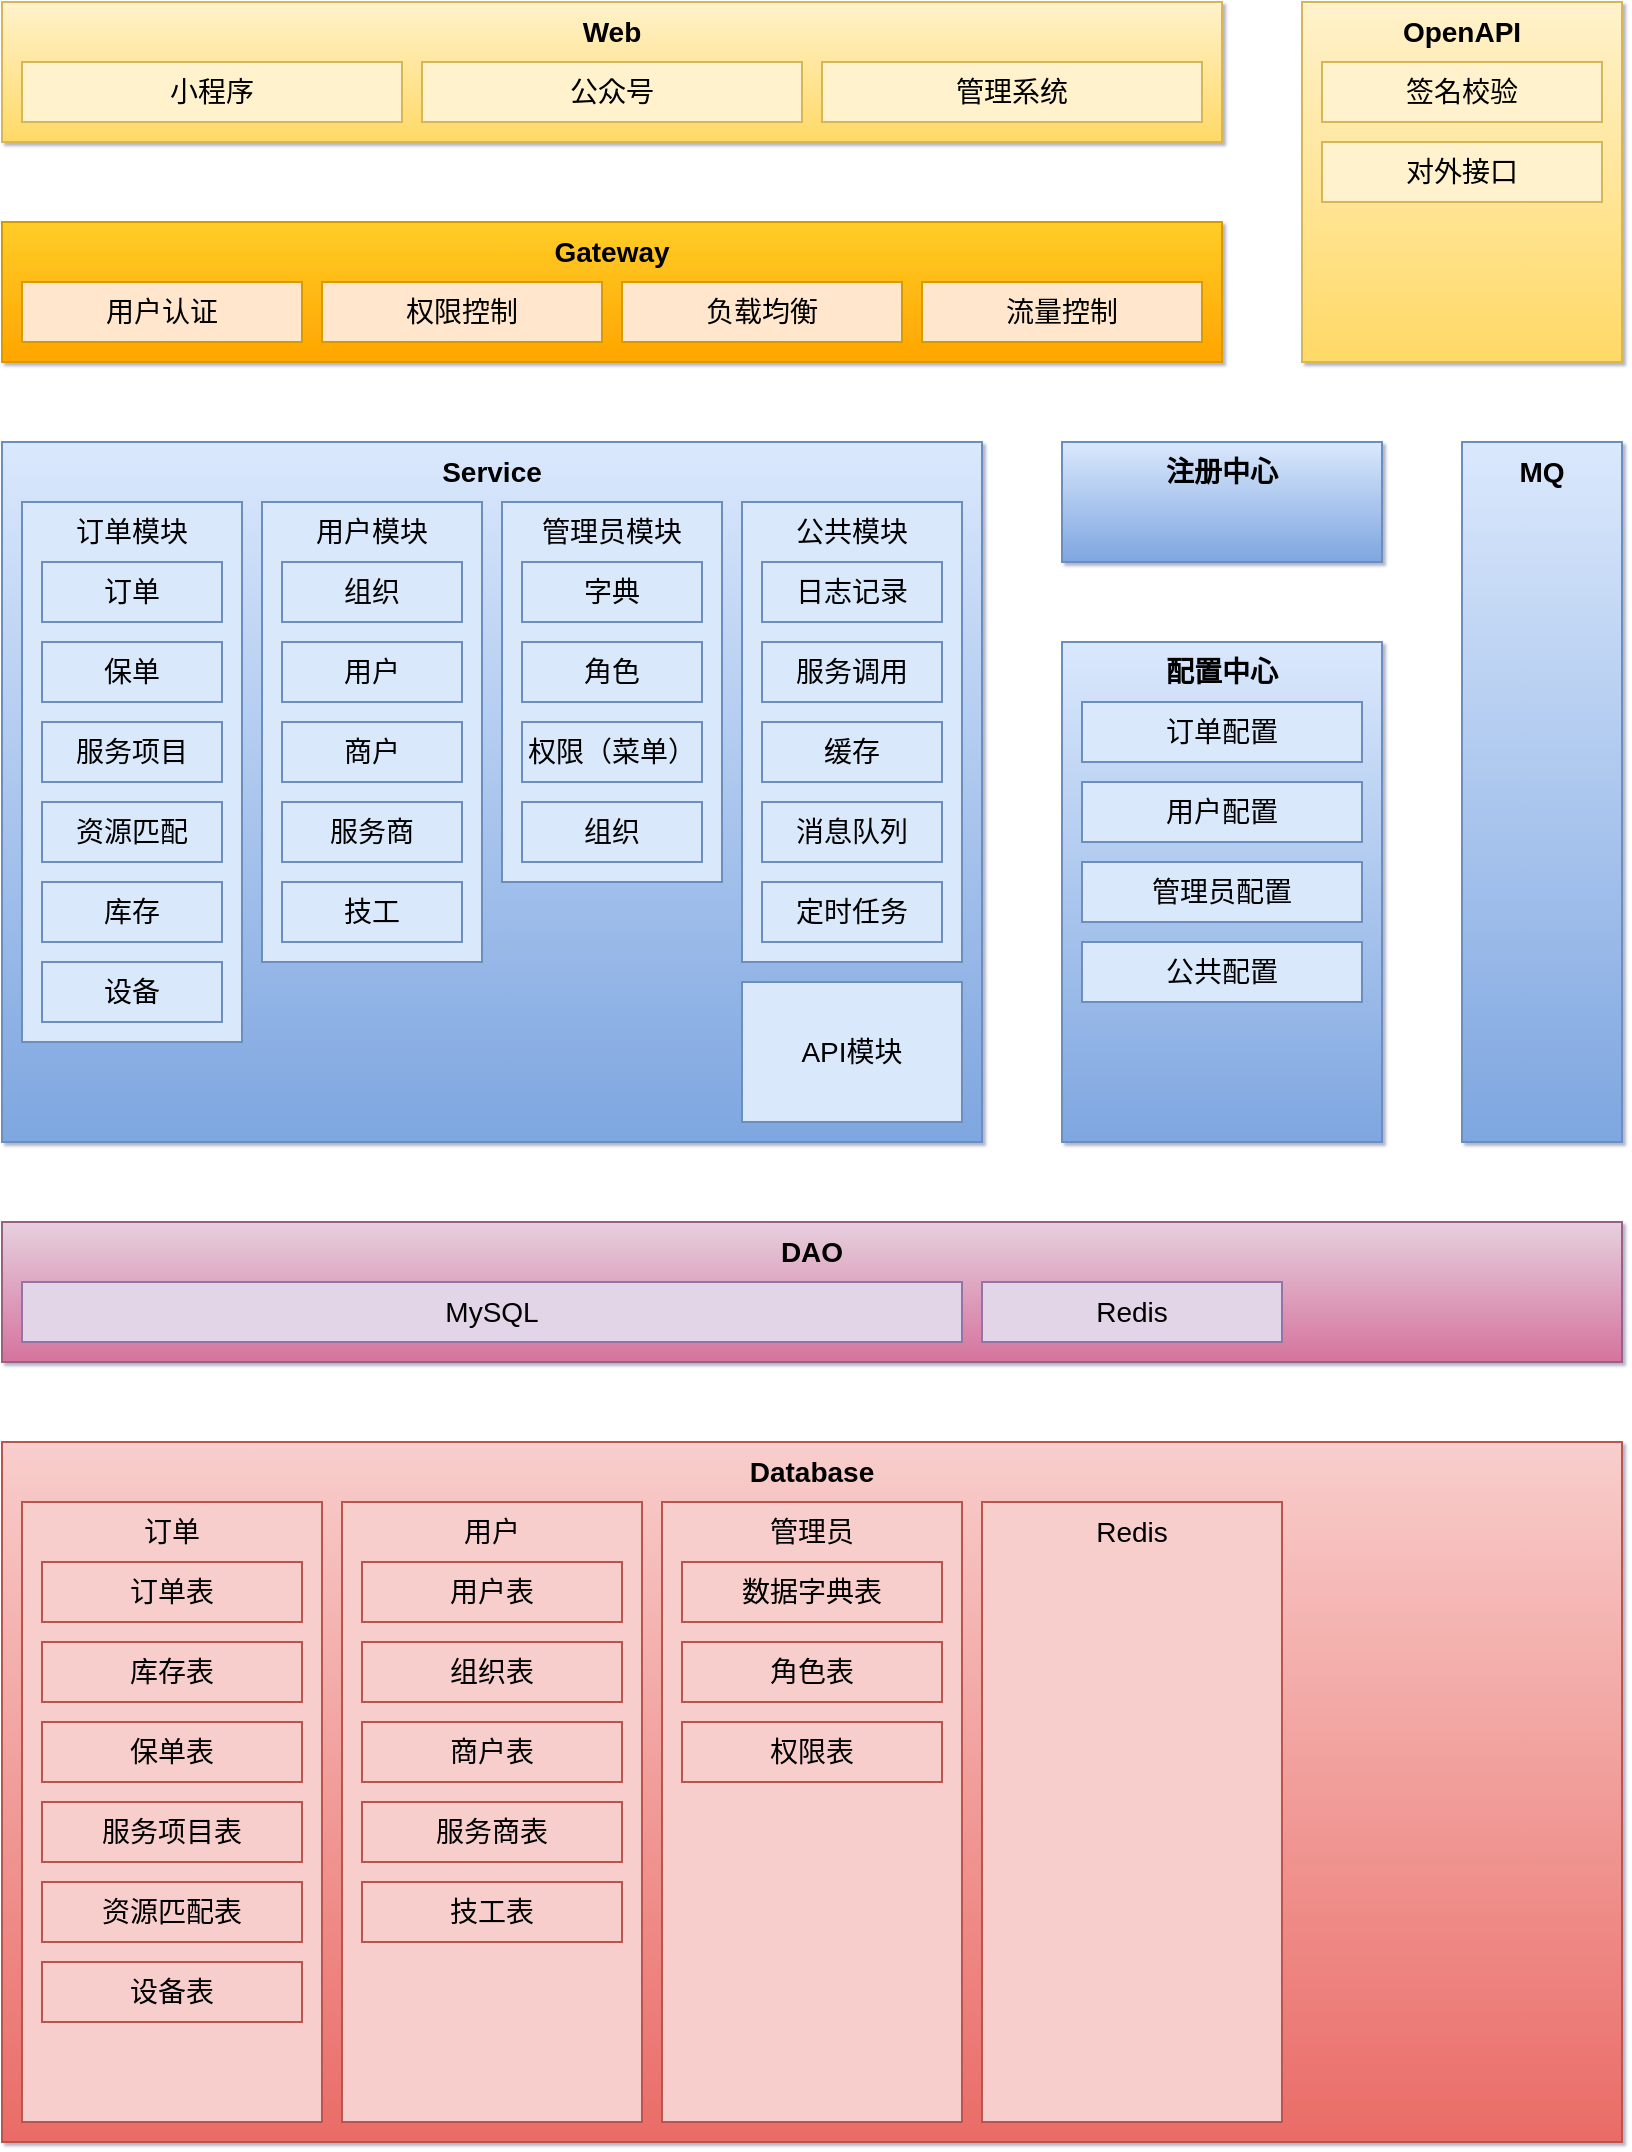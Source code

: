 <mxfile version="13.6.4" type="github" pages="2">
  <diagram id="1bCNgV_drRjvz0shBA7y" name="包活干-架构图">
    <mxGraphModel dx="1102" dy="594" grid="1" gridSize="10" guides="1" tooltips="1" connect="1" arrows="1" fold="1" page="1" pageScale="1" pageWidth="827" pageHeight="1169" background="none" math="0" shadow="1">
      <root>
        <mxCell id="0" />
        <mxCell id="1" parent="0" />
        <mxCell id="ny-wrZLaJV0iAhvgu-0p-9" value="OpenAPI" style="rounded=0;whiteSpace=wrap;html=1;sketch=0;fontSize=14;gradientColor=#ffd966;fillColor=#fff2cc;strokeColor=#d6b656;verticalAlign=top;fontStyle=1" parent="1" vertex="1">
          <mxGeometry x="660" y="10" width="160" height="180" as="geometry" />
        </mxCell>
        <mxCell id="Akp1j36LhRfIPDxdq11B-76" value="Gateway" style="rounded=0;whiteSpace=wrap;html=1;sketch=0;fontSize=14;align=center;strokeColor=#d79b00;verticalAlign=top;fontStyle=1;fillColor=#ffcd28;gradientColor=#ffa500;perimeterSpacing=0;glass=0;shadow=0;" parent="1" vertex="1">
          <mxGeometry x="10" y="120" width="610" height="70" as="geometry" />
        </mxCell>
        <mxCell id="Akp1j36LhRfIPDxdq11B-5" value="Service" style="text;html=1;strokeColor=#6c8ebf;align=center;verticalAlign=top;whiteSpace=wrap;rounded=0;sketch=0;fontSize=14;fontStyle=1;gradientColor=#7ea6e0;fillColor=#dae8fc;perimeterSpacing=0;glass=0;shadow=0;" parent="1" vertex="1">
          <mxGeometry x="10" y="230" width="490" height="350" as="geometry" />
        </mxCell>
        <mxCell id="Akp1j36LhRfIPDxdq11B-6" value="DAO" style="text;html=1;strokeColor=#996185;align=center;verticalAlign=top;whiteSpace=wrap;rounded=0;sketch=0;fontSize=14;fontStyle=1;gradientColor=#d5739d;fillColor=#e6d0de;perimeterSpacing=0;glass=0;shadow=0;" parent="1" vertex="1">
          <mxGeometry x="10" y="620" width="810" height="70" as="geometry" />
        </mxCell>
        <mxCell id="Akp1j36LhRfIPDxdq11B-8" value="Database" style="text;html=1;strokeColor=#b85450;align=center;verticalAlign=top;whiteSpace=wrap;rounded=0;sketch=0;fontSize=14;fontStyle=1;gradientColor=#ea6b66;fillColor=#f8cecc;perimeterSpacing=0;glass=0;shadow=0;" parent="1" vertex="1">
          <mxGeometry x="10" y="730" width="810" height="350" as="geometry" />
        </mxCell>
        <mxCell id="Akp1j36LhRfIPDxdq11B-9" value="订单模块" style="rounded=0;whiteSpace=wrap;html=1;sketch=0;fontSize=14;align=center;strokeColor=#6c8ebf;labelPosition=center;verticalLabelPosition=middle;verticalAlign=top;fillColor=#dae8fc;fontStyle=0;perimeterSpacing=0;glass=0;shadow=0;" parent="1" vertex="1">
          <mxGeometry x="20" y="260" width="110" height="270" as="geometry" />
        </mxCell>
        <mxCell id="Akp1j36LhRfIPDxdq11B-10" value="用户模块" style="rounded=0;whiteSpace=wrap;html=1;sketch=0;fontSize=14;align=center;strokeColor=#6c8ebf;labelPosition=center;verticalLabelPosition=middle;verticalAlign=top;fillColor=#dae8fc;fontStyle=0;perimeterSpacing=0;glass=0;shadow=0;" parent="1" vertex="1">
          <mxGeometry x="140" y="260" width="110" height="230" as="geometry" />
        </mxCell>
        <mxCell id="Akp1j36LhRfIPDxdq11B-11" value="管理员模块" style="rounded=0;whiteSpace=wrap;html=1;sketch=0;fontSize=14;align=center;strokeColor=#6c8ebf;labelPosition=center;verticalLabelPosition=middle;verticalAlign=top;fillColor=#dae8fc;fontStyle=0;perimeterSpacing=0;glass=0;shadow=0;" parent="1" vertex="1">
          <mxGeometry x="260" y="260" width="110" height="190" as="geometry" />
        </mxCell>
        <mxCell id="Akp1j36LhRfIPDxdq11B-12" value="公共模块" style="rounded=0;whiteSpace=wrap;html=1;sketch=0;fontSize=14;align=center;strokeColor=#6c8ebf;labelPosition=center;verticalLabelPosition=middle;verticalAlign=top;fillColor=#dae8fc;fontStyle=0;perimeterSpacing=0;glass=0;shadow=0;" parent="1" vertex="1">
          <mxGeometry x="380" y="260" width="110" height="230" as="geometry" />
        </mxCell>
        <mxCell id="Akp1j36LhRfIPDxdq11B-13" value="API模块" style="rounded=0;whiteSpace=wrap;html=1;sketch=0;fontSize=14;align=center;labelPosition=center;verticalLabelPosition=middle;verticalAlign=middle;fontStyle=0;fillColor=#dae8fc;strokeColor=#6c8ebf;perimeterSpacing=0;glass=0;shadow=0;" parent="1" vertex="1">
          <mxGeometry x="380" y="500" width="110" height="70" as="geometry" />
        </mxCell>
        <mxCell id="Akp1j36LhRfIPDxdq11B-14" value="订单" style="rounded=0;whiteSpace=wrap;html=1;sketch=0;fontSize=14;align=center;strokeColor=#6c8ebf;fillColor=#dae8fc;perimeterSpacing=0;glass=0;shadow=0;" parent="1" vertex="1">
          <mxGeometry x="30" y="290" width="90" height="30" as="geometry" />
        </mxCell>
        <mxCell id="Akp1j36LhRfIPDxdq11B-15" value="保单" style="rounded=0;whiteSpace=wrap;html=1;sketch=0;fontSize=14;align=center;strokeColor=#6c8ebf;fillColor=#dae8fc;perimeterSpacing=0;glass=0;shadow=0;" parent="1" vertex="1">
          <mxGeometry x="30" y="330" width="90" height="30" as="geometry" />
        </mxCell>
        <mxCell id="Akp1j36LhRfIPDxdq11B-16" value="服务项目" style="rounded=0;whiteSpace=wrap;html=1;sketch=0;fontSize=14;align=center;strokeColor=#6c8ebf;fillColor=#dae8fc;perimeterSpacing=0;glass=0;shadow=0;" parent="1" vertex="1">
          <mxGeometry x="30" y="370" width="90" height="30" as="geometry" />
        </mxCell>
        <mxCell id="Akp1j36LhRfIPDxdq11B-17" value="资源匹配" style="rounded=0;whiteSpace=wrap;html=1;sketch=0;fontSize=14;align=center;strokeColor=#6c8ebf;fillColor=#dae8fc;perimeterSpacing=0;glass=0;shadow=0;" parent="1" vertex="1">
          <mxGeometry x="30" y="410" width="90" height="30" as="geometry" />
        </mxCell>
        <mxCell id="Akp1j36LhRfIPDxdq11B-18" value="库存" style="rounded=0;whiteSpace=wrap;html=1;sketch=0;fontSize=14;align=center;strokeColor=#6c8ebf;fillColor=#dae8fc;perimeterSpacing=0;glass=0;shadow=0;" parent="1" vertex="1">
          <mxGeometry x="30" y="450" width="90" height="30" as="geometry" />
        </mxCell>
        <mxCell id="Akp1j36LhRfIPDxdq11B-19" value="用户&lt;span style=&quot;color: rgba(0 , 0 , 0 , 0) ; font-family: monospace ; font-size: 0px&quot;&gt;%3CmxGraphModel%3E%3Croot%3E%3CmxCell%20id%3D%220%22%2F%3E%3CmxCell%20id%3D%221%22%20parent%3D%220%22%2F%3E%3CmxCell%20id%3D%222%22%20value%3D%22%E8%AE%A2%E5%8D%95%E7%AE%A1%E7%90%86%22%20style%3D%22rounded%3D0%3BwhiteSpace%3Dwrap%3Bhtml%3D1%3Bsketch%3D0%3BfontSize%3D14%3Balign%3Dcenter%3BstrokeColor%3D%236c8ebf%3BfillColor%3Dnone%3B%22%20vertex%3D%221%22%20parent%3D%221%22%3E%3CmxGeometry%20x%3D%2220%22%20y%3D%22120%22%20width%3D%22120%22%20height%3D%2230%22%20as%3D%22geometry%22%2F%3E%3C%2FmxCell%3E%3C%2Froot%3E%3C%2FmxGraphModel%3E&lt;/span&gt;" style="rounded=0;whiteSpace=wrap;html=1;sketch=0;fontSize=14;align=center;strokeColor=#6c8ebf;fillColor=#dae8fc;perimeterSpacing=0;glass=0;shadow=0;" parent="1" vertex="1">
          <mxGeometry x="150" y="330" width="90" height="30" as="geometry" />
        </mxCell>
        <mxCell id="Akp1j36LhRfIPDxdq11B-20" value="商户" style="rounded=0;whiteSpace=wrap;html=1;sketch=0;fontSize=14;align=center;strokeColor=#6c8ebf;fillColor=#dae8fc;perimeterSpacing=0;glass=0;shadow=0;" parent="1" vertex="1">
          <mxGeometry x="150" y="370" width="90" height="30" as="geometry" />
        </mxCell>
        <mxCell id="Akp1j36LhRfIPDxdq11B-21" value="服务商" style="rounded=0;whiteSpace=wrap;html=1;sketch=0;fontSize=14;align=center;strokeColor=#6c8ebf;fillColor=#dae8fc;perimeterSpacing=0;glass=0;shadow=0;" parent="1" vertex="1">
          <mxGeometry x="150" y="410" width="90" height="30" as="geometry" />
        </mxCell>
        <mxCell id="Akp1j36LhRfIPDxdq11B-22" value="技工" style="rounded=0;whiteSpace=wrap;html=1;sketch=0;fontSize=14;align=center;strokeColor=#6c8ebf;fillColor=#dae8fc;perimeterSpacing=0;glass=0;shadow=0;" parent="1" vertex="1">
          <mxGeometry x="150" y="450" width="90" height="30" as="geometry" />
        </mxCell>
        <mxCell id="Akp1j36LhRfIPDxdq11B-23" value="组织" style="rounded=0;whiteSpace=wrap;html=1;sketch=0;fontSize=14;align=center;strokeColor=#6c8ebf;fillColor=#dae8fc;perimeterSpacing=0;glass=0;shadow=0;" parent="1" vertex="1">
          <mxGeometry x="150" y="290" width="90" height="30" as="geometry" />
        </mxCell>
        <mxCell id="Akp1j36LhRfIPDxdq11B-24" value="字典" style="rounded=0;whiteSpace=wrap;html=1;sketch=0;fontSize=14;align=center;strokeColor=#6c8ebf;fillColor=#dae8fc;perimeterSpacing=0;glass=0;shadow=0;" parent="1" vertex="1">
          <mxGeometry x="270" y="290" width="90" height="30" as="geometry" />
        </mxCell>
        <mxCell id="Akp1j36LhRfIPDxdq11B-25" value="角色" style="rounded=0;whiteSpace=wrap;html=1;sketch=0;fontSize=14;align=center;strokeColor=#6c8ebf;fillColor=#dae8fc;perimeterSpacing=0;glass=0;shadow=0;" parent="1" vertex="1">
          <mxGeometry x="270" y="330" width="90" height="30" as="geometry" />
        </mxCell>
        <mxCell id="Akp1j36LhRfIPDxdq11B-26" value="权限（菜单）" style="rounded=0;whiteSpace=wrap;html=1;sketch=0;fontSize=14;align=center;strokeColor=#6c8ebf;fillColor=#dae8fc;perimeterSpacing=0;glass=0;shadow=0;" parent="1" vertex="1">
          <mxGeometry x="270" y="370" width="90" height="30" as="geometry" />
        </mxCell>
        <mxCell id="Akp1j36LhRfIPDxdq11B-27" value="组织" style="rounded=0;whiteSpace=wrap;html=1;sketch=0;fontSize=14;align=center;strokeColor=#6c8ebf;fillColor=#dae8fc;perimeterSpacing=0;glass=0;shadow=0;" parent="1" vertex="1">
          <mxGeometry x="270" y="410" width="90" height="30" as="geometry" />
        </mxCell>
        <mxCell id="Akp1j36LhRfIPDxdq11B-28" value="设备" style="rounded=0;whiteSpace=wrap;html=1;sketch=0;fontSize=14;align=center;strokeColor=#6c8ebf;fillColor=#dae8fc;perimeterSpacing=0;glass=0;shadow=0;" parent="1" vertex="1">
          <mxGeometry x="30" y="490" width="90" height="30" as="geometry" />
        </mxCell>
        <mxCell id="Akp1j36LhRfIPDxdq11B-30" value="订单" style="rounded=0;whiteSpace=wrap;html=1;sketch=0;fontSize=14;align=center;strokeColor=#b85450;fillColor=#f8cecc;verticalAlign=top;perimeterSpacing=0;glass=0;shadow=0;" parent="1" vertex="1">
          <mxGeometry x="20" y="760" width="150" height="310" as="geometry" />
        </mxCell>
        <mxCell id="Akp1j36LhRfIPDxdq11B-31" value="用户" style="rounded=0;whiteSpace=wrap;html=1;sketch=0;fontSize=14;align=center;strokeColor=#b85450;fillColor=#f8cecc;verticalAlign=top;perimeterSpacing=0;glass=0;shadow=0;" parent="1" vertex="1">
          <mxGeometry x="180" y="760" width="150" height="310" as="geometry" />
        </mxCell>
        <mxCell id="Akp1j36LhRfIPDxdq11B-32" value="管理员" style="rounded=0;whiteSpace=wrap;html=1;sketch=0;fontSize=14;align=center;strokeColor=#b85450;fillColor=#f8cecc;verticalAlign=top;perimeterSpacing=0;glass=0;shadow=0;" parent="1" vertex="1">
          <mxGeometry x="340" y="760" width="150" height="310" as="geometry" />
        </mxCell>
        <mxCell id="Akp1j36LhRfIPDxdq11B-33" value="Redis" style="rounded=0;whiteSpace=wrap;html=1;sketch=0;fontSize=14;align=center;strokeColor=#b85450;fillColor=#f8cecc;verticalAlign=top;perimeterSpacing=0;glass=0;shadow=0;" parent="1" vertex="1">
          <mxGeometry x="500" y="760" width="150" height="310" as="geometry" />
        </mxCell>
        <mxCell id="Akp1j36LhRfIPDxdq11B-35" value="订单表" style="rounded=0;whiteSpace=wrap;html=1;sketch=0;fontSize=14;align=center;strokeColor=#b85450;fillColor=#f8cecc;perimeterSpacing=0;glass=0;shadow=0;" parent="1" vertex="1">
          <mxGeometry x="30" y="790" width="130" height="30" as="geometry" />
        </mxCell>
        <mxCell id="Akp1j36LhRfIPDxdq11B-36" value="库存表" style="rounded=0;whiteSpace=wrap;html=1;sketch=0;fontSize=14;align=center;strokeColor=#b85450;fillColor=#f8cecc;perimeterSpacing=0;glass=0;shadow=0;" parent="1" vertex="1">
          <mxGeometry x="30" y="830" width="130" height="30" as="geometry" />
        </mxCell>
        <mxCell id="Akp1j36LhRfIPDxdq11B-37" value="保单表" style="rounded=0;whiteSpace=wrap;html=1;sketch=0;fontSize=14;align=center;strokeColor=#b85450;fillColor=#f8cecc;perimeterSpacing=0;glass=0;shadow=0;" parent="1" vertex="1">
          <mxGeometry x="30" y="870" width="130" height="30" as="geometry" />
        </mxCell>
        <mxCell id="Akp1j36LhRfIPDxdq11B-38" value="服务项目表" style="rounded=0;whiteSpace=wrap;html=1;sketch=0;fontSize=14;align=center;strokeColor=#b85450;fillColor=#f8cecc;perimeterSpacing=0;glass=0;shadow=0;" parent="1" vertex="1">
          <mxGeometry x="30" y="910" width="130" height="30" as="geometry" />
        </mxCell>
        <mxCell id="Akp1j36LhRfIPDxdq11B-39" value="资源匹配表" style="rounded=0;whiteSpace=wrap;html=1;sketch=0;fontSize=14;align=center;strokeColor=#b85450;fillColor=#f8cecc;perimeterSpacing=0;glass=0;shadow=0;" parent="1" vertex="1">
          <mxGeometry x="30" y="950" width="130" height="30" as="geometry" />
        </mxCell>
        <mxCell id="Akp1j36LhRfIPDxdq11B-40" value="用户表" style="rounded=0;whiteSpace=wrap;html=1;sketch=0;fontSize=14;align=center;strokeColor=#b85450;fillColor=#f8cecc;perimeterSpacing=0;glass=0;shadow=0;" parent="1" vertex="1">
          <mxGeometry x="190" y="790" width="130" height="30" as="geometry" />
        </mxCell>
        <mxCell id="Akp1j36LhRfIPDxdq11B-41" value="组织表" style="rounded=0;whiteSpace=wrap;html=1;sketch=0;fontSize=14;align=center;strokeColor=#b85450;fillColor=#f8cecc;perimeterSpacing=0;glass=0;shadow=0;" parent="1" vertex="1">
          <mxGeometry x="190" y="830" width="130" height="30" as="geometry" />
        </mxCell>
        <mxCell id="Akp1j36LhRfIPDxdq11B-42" value="商户表" style="rounded=0;whiteSpace=wrap;html=1;sketch=0;fontSize=14;align=center;strokeColor=#b85450;fillColor=#f8cecc;perimeterSpacing=0;glass=0;shadow=0;" parent="1" vertex="1">
          <mxGeometry x="190" y="870" width="130" height="30" as="geometry" />
        </mxCell>
        <mxCell id="Akp1j36LhRfIPDxdq11B-43" value="服务商表" style="rounded=0;whiteSpace=wrap;html=1;sketch=0;fontSize=14;align=center;strokeColor=#b85450;fillColor=#f8cecc;perimeterSpacing=0;glass=0;shadow=0;" parent="1" vertex="1">
          <mxGeometry x="190" y="910" width="130" height="30" as="geometry" />
        </mxCell>
        <mxCell id="Akp1j36LhRfIPDxdq11B-44" value="技工表" style="rounded=0;whiteSpace=wrap;html=1;sketch=0;fontSize=14;align=center;strokeColor=#b85450;fillColor=#f8cecc;perimeterSpacing=0;glass=0;shadow=0;" parent="1" vertex="1">
          <mxGeometry x="190" y="950" width="130" height="30" as="geometry" />
        </mxCell>
        <mxCell id="Akp1j36LhRfIPDxdq11B-45" value="设备表" style="rounded=0;whiteSpace=wrap;html=1;sketch=0;fontSize=14;align=center;strokeColor=#b85450;fillColor=#f8cecc;perimeterSpacing=0;glass=0;shadow=0;" parent="1" vertex="1">
          <mxGeometry x="30" y="990" width="130" height="30" as="geometry" />
        </mxCell>
        <mxCell id="Akp1j36LhRfIPDxdq11B-46" value="数据字典表" style="rounded=0;whiteSpace=wrap;html=1;sketch=0;fontSize=14;align=center;strokeColor=#b85450;fillColor=#f8cecc;perimeterSpacing=0;glass=0;shadow=0;" parent="1" vertex="1">
          <mxGeometry x="350" y="790" width="130" height="30" as="geometry" />
        </mxCell>
        <mxCell id="Akp1j36LhRfIPDxdq11B-47" value="角色表" style="rounded=0;whiteSpace=wrap;html=1;sketch=0;fontSize=14;align=center;strokeColor=#b85450;fillColor=#f8cecc;perimeterSpacing=0;glass=0;shadow=0;" parent="1" vertex="1">
          <mxGeometry x="350" y="830" width="130" height="30" as="geometry" />
        </mxCell>
        <mxCell id="Akp1j36LhRfIPDxdq11B-48" value="权限表" style="rounded=0;whiteSpace=wrap;html=1;sketch=0;fontSize=14;align=center;strokeColor=#b85450;fillColor=#f8cecc;perimeterSpacing=0;glass=0;shadow=0;" parent="1" vertex="1">
          <mxGeometry x="350" y="870" width="130" height="30" as="geometry" />
        </mxCell>
        <mxCell id="Akp1j36LhRfIPDxdq11B-50" value="日志记录" style="rounded=0;whiteSpace=wrap;html=1;sketch=0;fontSize=14;align=center;strokeColor=#6c8ebf;fillColor=#dae8fc;perimeterSpacing=0;glass=0;shadow=0;" parent="1" vertex="1">
          <mxGeometry x="390" y="290" width="90" height="30" as="geometry" />
        </mxCell>
        <mxCell id="Akp1j36LhRfIPDxdq11B-51" value="服务调用" style="rounded=0;whiteSpace=wrap;html=1;sketch=0;fontSize=14;align=center;strokeColor=#6c8ebf;fillColor=#dae8fc;perimeterSpacing=0;glass=0;shadow=0;" parent="1" vertex="1">
          <mxGeometry x="390" y="330" width="90" height="30" as="geometry" />
        </mxCell>
        <mxCell id="Akp1j36LhRfIPDxdq11B-52" value="缓存" style="rounded=0;whiteSpace=wrap;html=1;sketch=0;fontSize=14;align=center;strokeColor=#6c8ebf;fillColor=#dae8fc;perimeterSpacing=0;glass=0;shadow=0;" parent="1" vertex="1">
          <mxGeometry x="390" y="370" width="90" height="30" as="geometry" />
        </mxCell>
        <mxCell id="Akp1j36LhRfIPDxdq11B-53" value="消息队列" style="rounded=0;whiteSpace=wrap;html=1;sketch=0;fontSize=14;align=center;strokeColor=#6c8ebf;fillColor=#dae8fc;perimeterSpacing=0;glass=0;shadow=0;" parent="1" vertex="1">
          <mxGeometry x="390" y="410" width="90" height="30" as="geometry" />
        </mxCell>
        <mxCell id="Akp1j36LhRfIPDxdq11B-54" value="签名校验" style="rounded=0;whiteSpace=wrap;html=1;sketch=0;fontSize=14;align=center;strokeColor=#d6b656;fillColor=#fff2cc;perimeterSpacing=0;glass=0;shadow=0;" parent="1" vertex="1">
          <mxGeometry x="670" y="40" width="140" height="30" as="geometry" />
        </mxCell>
        <mxCell id="Akp1j36LhRfIPDxdq11B-56" value="MySQL" style="rounded=0;whiteSpace=wrap;html=1;sketch=0;fontSize=14;align=center;strokeColor=#9673a6;fillColor=#e1d5e7;verticalAlign=top;perimeterSpacing=0;glass=0;shadow=0;" parent="1" vertex="1">
          <mxGeometry x="20" y="650" width="470" height="30" as="geometry" />
        </mxCell>
        <mxCell id="Akp1j36LhRfIPDxdq11B-57" value="Redis" style="rounded=0;whiteSpace=wrap;html=1;sketch=0;fontSize=14;align=center;strokeColor=#9673a6;fillColor=#e1d5e7;verticalAlign=top;perimeterSpacing=0;glass=0;shadow=0;" parent="1" vertex="1">
          <mxGeometry x="500" y="650" width="150" height="30" as="geometry" />
        </mxCell>
        <mxCell id="Akp1j36LhRfIPDxdq11B-59" value="定时任务" style="rounded=0;whiteSpace=wrap;html=1;sketch=0;fontSize=14;align=center;strokeColor=#6c8ebf;fillColor=#dae8fc;perimeterSpacing=0;glass=0;shadow=0;" parent="1" vertex="1">
          <mxGeometry x="390" y="450" width="90" height="30" as="geometry" />
        </mxCell>
        <mxCell id="Akp1j36LhRfIPDxdq11B-62" value="Web" style="text;html=1;strokeColor=#d6b656;align=center;verticalAlign=top;whiteSpace=wrap;rounded=0;sketch=0;fontSize=14;fontStyle=1;gradientColor=#ffd966;fillColor=#fff2cc;perimeterSpacing=0;glass=0;shadow=0;" parent="1" vertex="1">
          <mxGeometry x="10" y="10" width="610" height="70" as="geometry" />
        </mxCell>
        <mxCell id="Akp1j36LhRfIPDxdq11B-63" value="小程序" style="rounded=0;whiteSpace=wrap;html=1;sketch=0;fontSize=14;align=center;strokeColor=#d6b656;verticalAlign=top;fillColor=#fff2cc;perimeterSpacing=0;glass=0;shadow=0;" parent="1" vertex="1">
          <mxGeometry x="20" y="40" width="190" height="30" as="geometry" />
        </mxCell>
        <mxCell id="Akp1j36LhRfIPDxdq11B-64" value="管理系统" style="rounded=0;whiteSpace=wrap;html=1;sketch=0;fontSize=14;align=center;strokeColor=#d6b656;verticalAlign=top;fillColor=#fff2cc;perimeterSpacing=0;glass=0;shadow=0;" parent="1" vertex="1">
          <mxGeometry x="420" y="40" width="190" height="30" as="geometry" />
        </mxCell>
        <mxCell id="Akp1j36LhRfIPDxdq11B-65" value="对外接口" style="rounded=0;whiteSpace=wrap;html=1;sketch=0;fontSize=14;align=center;strokeColor=#d6b656;verticalAlign=top;fillColor=#fff2cc;perimeterSpacing=0;glass=0;shadow=0;" parent="1" vertex="1">
          <mxGeometry x="670" y="80" width="140" height="30" as="geometry" />
        </mxCell>
        <mxCell id="Akp1j36LhRfIPDxdq11B-75" value="公众号" style="rounded=0;whiteSpace=wrap;html=1;sketch=0;fontSize=14;align=center;strokeColor=#d6b656;verticalAlign=top;fillColor=#fff2cc;perimeterSpacing=0;glass=0;shadow=0;" parent="1" vertex="1">
          <mxGeometry x="220" y="40" width="190" height="30" as="geometry" />
        </mxCell>
        <mxCell id="Akp1j36LhRfIPDxdq11B-77" value="权限控制" style="rounded=0;whiteSpace=wrap;html=1;sketch=0;fontSize=14;align=center;strokeColor=#d79b00;fillColor=#ffe6cc;perimeterSpacing=0;glass=0;shadow=0;" parent="1" vertex="1">
          <mxGeometry x="170" y="150" width="140" height="30" as="geometry" />
        </mxCell>
        <mxCell id="Akp1j36LhRfIPDxdq11B-78" value="流量控制" style="rounded=0;whiteSpace=wrap;html=1;sketch=0;fontSize=14;align=center;strokeColor=#d79b00;fillColor=#ffe6cc;perimeterSpacing=0;glass=0;shadow=0;" parent="1" vertex="1">
          <mxGeometry x="470" y="150" width="140" height="30" as="geometry" />
        </mxCell>
        <mxCell id="Akp1j36LhRfIPDxdq11B-81" value="用户认证" style="rounded=0;whiteSpace=wrap;html=1;sketch=0;fontSize=14;align=center;strokeColor=#d79b00;fillColor=#ffe6cc;perimeterSpacing=0;glass=0;shadow=0;" parent="1" vertex="1">
          <mxGeometry x="20" y="150" width="140" height="30" as="geometry" />
        </mxCell>
        <mxCell id="ny-wrZLaJV0iAhvgu-0p-1" value="注册中心" style="rounded=0;whiteSpace=wrap;html=1;fillColor=#dae8fc;strokeColor=#6c8ebf;fontStyle=1;fontSize=14;verticalAlign=top;gradientColor=#7ea6e0;sketch=0;" parent="1" vertex="1">
          <mxGeometry x="540" y="230" width="160" height="60" as="geometry" />
        </mxCell>
        <mxCell id="ny-wrZLaJV0iAhvgu-0p-2" value="配置中心" style="rounded=0;whiteSpace=wrap;html=1;fillColor=#dae8fc;strokeColor=#6c8ebf;fontStyle=1;fontSize=14;verticalAlign=top;gradientColor=#7ea6e0;sketch=0;" parent="1" vertex="1">
          <mxGeometry x="540" y="330" width="160" height="250" as="geometry" />
        </mxCell>
        <mxCell id="ny-wrZLaJV0iAhvgu-0p-3" value="订单配置" style="rounded=0;whiteSpace=wrap;html=1;sketch=0;fontSize=14;align=center;strokeColor=#6c8ebf;fillColor=#dae8fc;perimeterSpacing=0;glass=0;shadow=0;" parent="1" vertex="1">
          <mxGeometry x="550" y="360" width="140" height="30" as="geometry" />
        </mxCell>
        <mxCell id="ny-wrZLaJV0iAhvgu-0p-4" value="用户配置" style="rounded=0;whiteSpace=wrap;html=1;sketch=0;fontSize=14;align=center;strokeColor=#6c8ebf;fillColor=#dae8fc;perimeterSpacing=0;glass=0;shadow=0;" parent="1" vertex="1">
          <mxGeometry x="550" y="400" width="140" height="30" as="geometry" />
        </mxCell>
        <mxCell id="ny-wrZLaJV0iAhvgu-0p-5" value="公共配置" style="rounded=0;whiteSpace=wrap;html=1;sketch=0;fontSize=14;align=center;strokeColor=#6c8ebf;fillColor=#dae8fc;perimeterSpacing=0;glass=0;shadow=0;" parent="1" vertex="1">
          <mxGeometry x="550" y="480" width="140" height="30" as="geometry" />
        </mxCell>
        <mxCell id="ny-wrZLaJV0iAhvgu-0p-6" value="管理员配置" style="rounded=0;whiteSpace=wrap;html=1;sketch=0;fontSize=14;align=center;strokeColor=#6c8ebf;fillColor=#dae8fc;perimeterSpacing=0;glass=0;shadow=0;" parent="1" vertex="1">
          <mxGeometry x="550" y="440" width="140" height="30" as="geometry" />
        </mxCell>
        <mxCell id="ny-wrZLaJV0iAhvgu-0p-10" value="MQ" style="rounded=0;whiteSpace=wrap;html=1;sketch=0;fontSize=14;align=center;strokeColor=#6c8ebf;fillColor=#dae8fc;verticalAlign=top;perimeterSpacing=0;glass=0;shadow=0;gradientColor=#7ea6e0;fontStyle=1" parent="1" vertex="1">
          <mxGeometry x="740" y="230" width="80" height="350" as="geometry" />
        </mxCell>
        <mxCell id="ny-wrZLaJV0iAhvgu-0p-13" value="负载均衡" style="rounded=0;whiteSpace=wrap;html=1;sketch=0;fontSize=14;align=center;strokeColor=#d79b00;fillColor=#ffe6cc;perimeterSpacing=0;glass=0;shadow=0;" parent="1" vertex="1">
          <mxGeometry x="320" y="150" width="140" height="30" as="geometry" />
        </mxCell>
      </root>
    </mxGraphModel>
  </diagram>
  <diagram id="cSxVZI423A_1Zn6BW0b-" name="包活干-2.0.0">
    <mxGraphModel dx="1102" dy="594" grid="1" gridSize="10" guides="1" tooltips="1" connect="1" arrows="1" fold="1" page="1" pageScale="1" pageWidth="827" pageHeight="1169" math="0" shadow="0">
      <root>
        <mxCell id="vlY1bw2PHF4fA2tnyDuH-0" />
        <mxCell id="vlY1bw2PHF4fA2tnyDuH-1" parent="vlY1bw2PHF4fA2tnyDuH-0" />
        <mxCell id="hGfeV6U0cq8fxq9w8HBr-0" value="车务单流程" style="swimlane;html=1;childLayout=stackLayout;resizeParent=1;resizeParentMax=0;startSize=20;fontSize=14;fillColor=#f5f5f5;strokeColor=#666666;fontColor=#333333;" parent="vlY1bw2PHF4fA2tnyDuH-1" vertex="1">
          <mxGeometry x="20" y="10" width="780" height="1150" as="geometry" />
        </mxCell>
        <mxCell id="hGfeV6U0cq8fxq9w8HBr-1" value="商户" style="swimlane;html=1;startSize=20;fontSize=14;fillColor=#f5f5f5;strokeColor=#666666;fontColor=#333333;" parent="hGfeV6U0cq8fxq9w8HBr-0" vertex="1">
          <mxGeometry y="20" width="190" height="1130" as="geometry" />
        </mxCell>
        <mxCell id="uM4sacbQZuZKDLQfzfDB-1" value="" style="html=1;verticalAlign=bottom;endArrow=classic;fontSize=14;startArrow=none;startFill=0;endFill=1;edgeStyle=orthogonalEdgeStyle;rounded=1;fillColor=#fff2cc;strokeColor=#d6b656;" parent="hGfeV6U0cq8fxq9w8HBr-1" source="uM4sacbQZuZKDLQfzfDB-0" target="uM4sacbQZuZKDLQfzfDB-2" edge="1">
          <mxGeometry relative="1" as="geometry">
            <mxPoint x="95" y="90" as="targetPoint" />
          </mxGeometry>
        </mxCell>
        <mxCell id="uM4sacbQZuZKDLQfzfDB-2" value="发起车务单" style="rounded=1;whiteSpace=wrap;html=1;arcSize=40;sketch=0;fontSize=14;fillColor=#fff2cc;strokeColor=#d6b656;" parent="hGfeV6U0cq8fxq9w8HBr-1" vertex="1">
          <mxGeometry x="50" y="90" width="100" height="30" as="geometry" />
        </mxCell>
        <mxCell id="uM4sacbQZuZKDLQfzfDB-0" value="开始" style="ellipse;html=1;shape=startState;rounded=0;sketch=0;fontSize=14;fillColor=#fff2cc;strokeColor=#d6b656;" parent="hGfeV6U0cq8fxq9w8HBr-1" vertex="1">
          <mxGeometry x="85" y="30" width="30" height="30" as="geometry" />
        </mxCell>
        <mxCell id="uM4sacbQZuZKDLQfzfDB-45" value="" style="edgeStyle=orthogonalEdgeStyle;rounded=1;sketch=0;orthogonalLoop=1;jettySize=auto;html=1;startArrow=none;startFill=0;endArrow=classic;endFill=1;fontSize=14;fillColor=#fff2cc;strokeColor=#d6b656;verticalAlign=bottom;" parent="hGfeV6U0cq8fxq9w8HBr-1" source="uM4sacbQZuZKDLQfzfDB-2" target="uM4sacbQZuZKDLQfzfDB-44" edge="1">
          <mxGeometry relative="1" as="geometry" />
        </mxCell>
        <mxCell id="uM4sacbQZuZKDLQfzfDB-44" value="填写车辆信息" style="rounded=1;whiteSpace=wrap;html=1;arcSize=40;sketch=0;fontSize=14;fillColor=#fff2cc;strokeColor=#d6b656;" parent="hGfeV6U0cq8fxq9w8HBr-1" vertex="1">
          <mxGeometry x="50" y="150" width="100" height="30" as="geometry" />
        </mxCell>
        <mxCell id="U9z_BkOGUOzttSNrtym3-2" value="" style="edgeStyle=orthogonalEdgeStyle;rounded=1;orthogonalLoop=1;jettySize=auto;html=1;fillColor=#e1d5e7;strokeColor=#9673a6;fontSize=14;verticalAlign=bottom;dashed=1;" edge="1" parent="hGfeV6U0cq8fxq9w8HBr-1" source="uM4sacbQZuZKDLQfzfDB-44" target="U9z_BkOGUOzttSNrtym3-1">
          <mxGeometry relative="1" as="geometry" />
        </mxCell>
        <mxCell id="U9z_BkOGUOzttSNrtym3-1" value="生成车务单" style="rounded=1;whiteSpace=wrap;html=1;arcSize=40;sketch=0;fontSize=14;fillColor=#e1d5e7;strokeColor=#9673a6;dashed=1;" vertex="1" parent="hGfeV6U0cq8fxq9w8HBr-1">
          <mxGeometry x="50" y="210" width="100" height="30" as="geometry" />
        </mxCell>
        <mxCell id="U9z_BkOGUOzttSNrtym3-7" value="" style="edgeStyle=orthogonalEdgeStyle;rounded=1;orthogonalLoop=1;jettySize=auto;html=1;fillColor=#e1d5e7;strokeColor=#9673a6;fontSize=14;verticalAlign=bottom;dashed=1;" edge="1" parent="hGfeV6U0cq8fxq9w8HBr-1" source="U9z_BkOGUOzttSNrtym3-1" target="U9z_BkOGUOzttSNrtym3-6">
          <mxGeometry relative="1" as="geometry" />
        </mxCell>
        <mxCell id="U9z_BkOGUOzttSNrtym3-14" style="edgeStyle=orthogonalEdgeStyle;rounded=1;orthogonalLoop=1;jettySize=auto;html=1;exitX=0.5;exitY=1;exitDx=0;exitDy=0;entryX=0.5;entryY=0;entryDx=0;entryDy=0;fillColor=#e1d5e7;strokeColor=#9673a6;fontSize=14;verticalAlign=bottom;dashed=1;" edge="1" parent="hGfeV6U0cq8fxq9w8HBr-1" source="U9z_BkOGUOzttSNrtym3-6" target="U9z_BkOGUOzttSNrtym3-3">
          <mxGeometry relative="1" as="geometry" />
        </mxCell>
        <mxCell id="U9z_BkOGUOzttSNrtym3-6" value="生成寄件单1&lt;br&gt;商户-&amp;gt;广联" style="rounded=1;whiteSpace=wrap;html=1;arcSize=40;sketch=0;fontSize=14;fillColor=#e1d5e7;strokeColor=#9673a6;dashed=1;" vertex="1" parent="hGfeV6U0cq8fxq9w8HBr-1">
          <mxGeometry x="50" y="270" width="100" height="30" as="geometry" />
        </mxCell>
        <mxCell id="U9z_BkOGUOzttSNrtym3-5" style="edgeStyle=orthogonalEdgeStyle;rounded=1;orthogonalLoop=1;jettySize=auto;html=1;exitX=0.5;exitY=1;exitDx=0;exitDy=0;entryX=0.5;entryY=0;entryDx=0;entryDy=0;fillColor=#fff2cc;strokeColor=#d6b656;fontSize=14;verticalAlign=bottom;" edge="1" parent="hGfeV6U0cq8fxq9w8HBr-1" source="U9z_BkOGUOzttSNrtym3-3" target="uM4sacbQZuZKDLQfzfDB-6">
          <mxGeometry relative="1" as="geometry" />
        </mxCell>
        <mxCell id="uM4sacbQZuZKDLQfzfDB-6" value="寄送资料" style="rounded=1;whiteSpace=wrap;html=1;arcSize=40;sketch=0;fontSize=14;fillColor=#fff2cc;strokeColor=#d6b656;" parent="hGfeV6U0cq8fxq9w8HBr-1" vertex="1">
          <mxGeometry x="50" y="450" width="100" height="30" as="geometry" />
        </mxCell>
        <mxCell id="U9z_BkOGUOzttSNrtym3-3" value="填写寄件单1" style="rounded=1;whiteSpace=wrap;html=1;arcSize=40;sketch=0;fontSize=14;fillColor=#fff2cc;strokeColor=#d6b656;" vertex="1" parent="hGfeV6U0cq8fxq9w8HBr-1">
          <mxGeometry x="50" y="390" width="100" height="30" as="geometry" />
        </mxCell>
        <mxCell id="uM4sacbQZuZKDLQfzfDB-49" value="签收资料" style="whiteSpace=wrap;html=1;rounded=1;fontSize=14;arcSize=40;sketch=0;fillColor=#fff2cc;strokeColor=#d6b656;" parent="hGfeV6U0cq8fxq9w8HBr-1" vertex="1">
          <mxGeometry x="50" y="870" width="100" height="30" as="geometry" />
        </mxCell>
        <mxCell id="hGfeV6U0cq8fxq9w8HBr-2" value="运营" style="swimlane;html=1;startSize=20;fontSize=14;fillColor=#f5f5f5;strokeColor=#666666;fontColor=#333333;" parent="hGfeV6U0cq8fxq9w8HBr-0" vertex="1">
          <mxGeometry x="190" y="20" width="210" height="1130" as="geometry" />
        </mxCell>
        <mxCell id="U9z_BkOGUOzttSNrtym3-21" style="edgeStyle=orthogonalEdgeStyle;rounded=1;orthogonalLoop=1;jettySize=auto;html=1;exitX=0.5;exitY=1;exitDx=0;exitDy=0;entryX=0.5;entryY=0;entryDx=0;entryDy=0;fillColor=#e1d5e7;strokeColor=#9673a6;fontSize=14;verticalAlign=bottom;dashed=1;" edge="1" parent="hGfeV6U0cq8fxq9w8HBr-2" source="uM4sacbQZuZKDLQfzfDB-18" target="U9z_BkOGUOzttSNrtym3-20">
          <mxGeometry relative="1" as="geometry" />
        </mxCell>
        <mxCell id="uM4sacbQZuZKDLQfzfDB-18" value="指派服务商" style="rounded=1;whiteSpace=wrap;html=1;arcSize=40;sketch=0;fontSize=14;fillColor=#fff2cc;strokeColor=#d6b656;" parent="hGfeV6U0cq8fxq9w8HBr-2" vertex="1">
          <mxGeometry x="60" y="210" width="100" height="30" as="geometry" />
        </mxCell>
        <mxCell id="U9z_BkOGUOzttSNrtym3-20" value="生成寄件单3&lt;br&gt;服务商-&amp;gt;广联" style="whiteSpace=wrap;html=1;rounded=1;fontSize=14;arcSize=40;sketch=0;fillColor=#e1d5e7;strokeColor=#9673a6;dashed=1;" vertex="1" parent="hGfeV6U0cq8fxq9w8HBr-2">
          <mxGeometry x="60" y="270" width="100" height="30" as="geometry" />
        </mxCell>
        <mxCell id="U9z_BkOGUOzttSNrtym3-15" value="指派技工" style="rounded=1;whiteSpace=wrap;html=1;arcSize=40;sketch=0;fontSize=14;fillColor=#fff2cc;strokeColor=#d6b656;" vertex="1" parent="hGfeV6U0cq8fxq9w8HBr-2">
          <mxGeometry x="60" y="330" width="100" height="30" as="geometry" />
        </mxCell>
        <mxCell id="U9z_BkOGUOzttSNrtym3-36" style="edgeStyle=orthogonalEdgeStyle;rounded=1;orthogonalLoop=1;jettySize=auto;html=1;exitX=0.5;exitY=1;exitDx=0;exitDy=0;entryX=0.5;entryY=0;entryDx=0;entryDy=0;fontSize=14;fillColor=#fff2cc;strokeColor=#d6b656;" edge="1" parent="hGfeV6U0cq8fxq9w8HBr-2" source="U9z_BkOGUOzttSNrtym3-34" target="uM4sacbQZuZKDLQfzfDB-28">
          <mxGeometry relative="1" as="geometry" />
        </mxCell>
        <mxCell id="U9z_BkOGUOzttSNrtym3-34" value="填写寄件单2" style="rounded=1;whiteSpace=wrap;html=1;arcSize=40;sketch=0;fontSize=14;fillColor=#fff2cc;strokeColor=#d6b656;" vertex="1" parent="hGfeV6U0cq8fxq9w8HBr-2">
          <mxGeometry x="60" y="570" width="100" height="30" as="geometry" />
        </mxCell>
        <mxCell id="U9z_BkOGUOzttSNrtym3-10" value="" style="edgeStyle=orthogonalEdgeStyle;rounded=1;orthogonalLoop=1;jettySize=auto;html=1;fillColor=#fff2cc;strokeColor=#d6b656;fontSize=14;verticalAlign=bottom;" edge="1" parent="hGfeV6U0cq8fxq9w8HBr-2" source="uM4sacbQZuZKDLQfzfDB-7" target="U9z_BkOGUOzttSNrtym3-9">
          <mxGeometry relative="1" as="geometry" />
        </mxCell>
        <mxCell id="U9z_BkOGUOzttSNrtym3-9" value="新建寄件单2&lt;br&gt;广联-&amp;gt;服务商" style="rounded=1;whiteSpace=wrap;html=1;arcSize=40;sketch=0;fontSize=14;fillColor=#fff2cc;strokeColor=#d6b656;" vertex="1" parent="hGfeV6U0cq8fxq9w8HBr-2">
          <mxGeometry x="60" y="510" width="100" height="30" as="geometry" />
        </mxCell>
        <mxCell id="uM4sacbQZuZKDLQfzfDB-7" value="签收资料" style="rounded=1;whiteSpace=wrap;html=1;arcSize=40;sketch=0;fontSize=14;fillColor=#fff2cc;strokeColor=#d6b656;" parent="hGfeV6U0cq8fxq9w8HBr-2" vertex="1">
          <mxGeometry x="60" y="450" width="100" height="30" as="geometry" />
        </mxCell>
        <mxCell id="U9z_BkOGUOzttSNrtym3-35" value="" style="edgeStyle=orthogonalEdgeStyle;rounded=1;orthogonalLoop=1;jettySize=auto;html=1;fontSize=14;fillColor=#fff2cc;strokeColor=#d6b656;" edge="1" parent="hGfeV6U0cq8fxq9w8HBr-2" source="U9z_BkOGUOzttSNrtym3-9" target="U9z_BkOGUOzttSNrtym3-34">
          <mxGeometry relative="1" as="geometry" />
        </mxCell>
        <mxCell id="uM4sacbQZuZKDLQfzfDB-28" value="寄送资料" style="whiteSpace=wrap;html=1;rounded=1;fontSize=14;arcSize=40;sketch=0;fillColor=#fff2cc;strokeColor=#d6b656;" parent="hGfeV6U0cq8fxq9w8HBr-2" vertex="1">
          <mxGeometry x="60" y="630" width="100" height="30" as="geometry" />
        </mxCell>
        <mxCell id="uM4sacbQZuZKDLQfzfDB-41" value="签收资料" style="whiteSpace=wrap;html=1;rounded=1;fontSize=14;arcSize=40;sketch=0;fillColor=#fff2cc;strokeColor=#d6b656;" parent="hGfeV6U0cq8fxq9w8HBr-2" vertex="1">
          <mxGeometry x="60" y="750" width="100" height="30" as="geometry" />
        </mxCell>
        <mxCell id="U9z_BkOGUOzttSNrtym3-33" value="" style="edgeStyle=orthogonalEdgeStyle;rounded=1;orthogonalLoop=1;jettySize=auto;html=1;fontSize=14;fillColor=#fff2cc;strokeColor=#d6b656;" edge="1" parent="hGfeV6U0cq8fxq9w8HBr-2" source="uM4sacbQZuZKDLQfzfDB-41" target="U9z_BkOGUOzttSNrtym3-32">
          <mxGeometry relative="1" as="geometry" />
        </mxCell>
        <mxCell id="U9z_BkOGUOzttSNrtym3-37" style="edgeStyle=orthogonalEdgeStyle;rounded=1;orthogonalLoop=1;jettySize=auto;html=1;exitX=0.5;exitY=1;exitDx=0;exitDy=0;entryX=0.5;entryY=0;entryDx=0;entryDy=0;fontSize=14;fillColor=#fff2cc;strokeColor=#d6b656;" edge="1" parent="hGfeV6U0cq8fxq9w8HBr-2" source="U9z_BkOGUOzttSNrtym3-32" target="uM4sacbQZuZKDLQfzfDB-47">
          <mxGeometry relative="1" as="geometry" />
        </mxCell>
        <mxCell id="U9z_BkOGUOzttSNrtym3-32" value="填写寄件单4" style="whiteSpace=wrap;html=1;rounded=1;fontSize=14;arcSize=40;sketch=0;fillColor=#fff2cc;strokeColor=#d6b656;" vertex="1" parent="hGfeV6U0cq8fxq9w8HBr-2">
          <mxGeometry x="60" y="810" width="100" height="30" as="geometry" />
        </mxCell>
        <mxCell id="uM4sacbQZuZKDLQfzfDB-47" value="寄送资料" style="whiteSpace=wrap;html=1;rounded=1;fontSize=14;arcSize=40;sketch=0;fillColor=#fff2cc;strokeColor=#d6b656;" parent="hGfeV6U0cq8fxq9w8HBr-2" vertex="1">
          <mxGeometry x="60" y="870" width="100" height="30" as="geometry" />
        </mxCell>
        <mxCell id="uM4sacbQZuZKDLQfzfDB-33" value="拒单" style="edgeStyle=orthogonalEdgeStyle;rounded=1;sketch=0;orthogonalLoop=1;jettySize=auto;html=1;exitX=0.5;exitY=0;exitDx=0;exitDy=0;entryX=1;entryY=0.5;entryDx=0;entryDy=0;startArrow=none;startFill=0;endArrow=classic;endFill=1;fontSize=14;fillColor=#fff2cc;strokeColor=#d6b656;verticalAlign=bottom;dashed=1;" parent="hGfeV6U0cq8fxq9w8HBr-0" source="uM4sacbQZuZKDLQfzfDB-20" target="uM4sacbQZuZKDLQfzfDB-18" edge="1">
          <mxGeometry relative="1" as="geometry" />
        </mxCell>
        <mxCell id="uM4sacbQZuZKDLQfzfDB-34" value="拒单" style="edgeStyle=orthogonalEdgeStyle;rounded=1;sketch=0;orthogonalLoop=1;jettySize=auto;html=1;exitX=0.5;exitY=0;exitDx=0;exitDy=0;entryX=1;entryY=0.5;entryDx=0;entryDy=0;startArrow=none;startFill=0;endArrow=classic;endFill=1;fontSize=14;fillColor=#fff2cc;strokeColor=#d6b656;verticalAlign=bottom;dashed=1;" parent="hGfeV6U0cq8fxq9w8HBr-0" source="uM4sacbQZuZKDLQfzfDB-26" target="uM4sacbQZuZKDLQfzfDB-24" edge="1">
          <mxGeometry relative="1" as="geometry" />
        </mxCell>
        <mxCell id="uM4sacbQZuZKDLQfzfDB-31" value="" style="edgeStyle=orthogonalEdgeStyle;rounded=1;sketch=0;orthogonalLoop=1;jettySize=auto;html=1;startArrow=none;startFill=0;endArrow=classic;endFill=1;fontSize=14;entryX=0;entryY=0.5;entryDx=0;entryDy=0;exitX=1;exitY=0.5;exitDx=0;exitDy=0;fillColor=#fff2cc;strokeColor=#d6b656;verticalAlign=bottom;" parent="hGfeV6U0cq8fxq9w8HBr-0" source="uM4sacbQZuZKDLQfzfDB-28" target="uM4sacbQZuZKDLQfzfDB-30" edge="1">
          <mxGeometry relative="1" as="geometry" />
        </mxCell>
        <mxCell id="uM4sacbQZuZKDLQfzfDB-5" value="" style="html=1;verticalAlign=bottom;endArrow=classic;fontSize=14;startArrow=none;startFill=0;endFill=1;edgeStyle=orthogonalEdgeStyle;rounded=1;fillColor=#fff2cc;strokeColor=#d6b656;" parent="hGfeV6U0cq8fxq9w8HBr-0" source="uM4sacbQZuZKDLQfzfDB-6" target="uM4sacbQZuZKDLQfzfDB-7" edge="1">
          <mxGeometry relative="1" as="geometry">
            <mxPoint x="210" y="415" as="targetPoint" />
            <mxPoint x="150" y="435" as="sourcePoint" />
          </mxGeometry>
        </mxCell>
        <mxCell id="uM4sacbQZuZKDLQfzfDB-50" value="" style="edgeStyle=orthogonalEdgeStyle;rounded=1;sketch=0;orthogonalLoop=1;jettySize=auto;html=1;startArrow=none;startFill=0;endArrow=classic;endFill=1;fontSize=14;fillColor=#fff2cc;strokeColor=#d6b656;verticalAlign=bottom;" parent="hGfeV6U0cq8fxq9w8HBr-0" source="uM4sacbQZuZKDLQfzfDB-47" target="uM4sacbQZuZKDLQfzfDB-49" edge="1">
          <mxGeometry relative="1" as="geometry" />
        </mxCell>
        <mxCell id="uM4sacbQZuZKDLQfzfDB-42" value="" style="edgeStyle=orthogonalEdgeStyle;rounded=1;sketch=0;orthogonalLoop=1;jettySize=auto;html=1;startArrow=none;startFill=0;endArrow=classic;endFill=1;fontSize=14;fillColor=#fff2cc;strokeColor=#d6b656;verticalAlign=bottom;" parent="hGfeV6U0cq8fxq9w8HBr-0" source="uM4sacbQZuZKDLQfzfDB-39" target="uM4sacbQZuZKDLQfzfDB-41" edge="1">
          <mxGeometry relative="1" as="geometry" />
        </mxCell>
        <mxCell id="U9z_BkOGUOzttSNrtym3-30" value="" style="edgeStyle=orthogonalEdgeStyle;rounded=1;orthogonalLoop=1;jettySize=auto;html=1;fontSize=14;fillColor=#fff2cc;strokeColor=#d6b656;" edge="1" parent="hGfeV6U0cq8fxq9w8HBr-0" source="uM4sacbQZuZKDLQfzfDB-37" target="U9z_BkOGUOzttSNrtym3-29">
          <mxGeometry relative="1" as="geometry" />
        </mxCell>
        <mxCell id="hGfeV6U0cq8fxq9w8HBr-3" value="服务商" style="swimlane;html=1;startSize=20;fontSize=14;fillColor=#f5f5f5;strokeColor=#666666;fontColor=#333333;" parent="hGfeV6U0cq8fxq9w8HBr-0" vertex="1">
          <mxGeometry x="400" y="20" width="190" height="1130" as="geometry">
            <mxRectangle x="520" y="20" width="30" height="380" as="alternateBounds" />
          </mxGeometry>
        </mxCell>
        <mxCell id="U9z_BkOGUOzttSNrtym3-23" style="edgeStyle=orthogonalEdgeStyle;rounded=1;orthogonalLoop=1;jettySize=auto;html=1;exitX=0.5;exitY=1;exitDx=0;exitDy=0;entryX=0.5;entryY=0;entryDx=0;entryDy=0;fillColor=#fff2cc;strokeColor=#d6b656;fontSize=14;verticalAlign=bottom;" edge="1" parent="hGfeV6U0cq8fxq9w8HBr-3" source="uM4sacbQZuZKDLQfzfDB-20" target="uM4sacbQZuZKDLQfzfDB-24">
          <mxGeometry relative="1" as="geometry" />
        </mxCell>
        <mxCell id="uM4sacbQZuZKDLQfzfDB-20" value="接单" style="whiteSpace=wrap;html=1;rounded=1;fontSize=14;arcSize=40;sketch=0;fillColor=#fff2cc;strokeColor=#d6b656;" parent="hGfeV6U0cq8fxq9w8HBr-3" vertex="1">
          <mxGeometry x="50" y="270" width="100" height="30" as="geometry" />
        </mxCell>
        <mxCell id="U9z_BkOGUOzttSNrtym3-26" style="edgeStyle=orthogonalEdgeStyle;rounded=1;orthogonalLoop=1;jettySize=auto;html=1;exitX=0.5;exitY=1;exitDx=0;exitDy=0;entryX=0.5;entryY=0;entryDx=0;entryDy=0;fillColor=#e1d5e7;strokeColor=#9673a6;fontSize=14;verticalAlign=bottom;dashed=1;" edge="1" parent="hGfeV6U0cq8fxq9w8HBr-3" source="uM4sacbQZuZKDLQfzfDB-24" target="U9z_BkOGUOzttSNrtym3-18">
          <mxGeometry relative="1" as="geometry" />
        </mxCell>
        <mxCell id="uM4sacbQZuZKDLQfzfDB-24" value="指派技工" style="whiteSpace=wrap;html=1;rounded=1;fontSize=14;arcSize=40;sketch=0;fillColor=#fff2cc;strokeColor=#d6b656;" parent="hGfeV6U0cq8fxq9w8HBr-3" vertex="1">
          <mxGeometry x="50" y="330" width="100" height="30" as="geometry" />
        </mxCell>
        <mxCell id="U9z_BkOGUOzttSNrtym3-18" value="生成寄件单3&lt;br&gt;服务商-&amp;gt;广联" style="whiteSpace=wrap;html=1;rounded=1;fontSize=14;arcSize=40;sketch=0;fillColor=#e1d5e7;strokeColor=#9673a6;dashed=1;" vertex="1" parent="hGfeV6U0cq8fxq9w8HBr-3">
          <mxGeometry x="50" y="390" width="100" height="30" as="geometry" />
        </mxCell>
        <mxCell id="U9z_BkOGUOzttSNrtym3-31" style="edgeStyle=orthogonalEdgeStyle;rounded=1;orthogonalLoop=1;jettySize=auto;html=1;exitX=0.5;exitY=1;exitDx=0;exitDy=0;entryX=0.5;entryY=0;entryDx=0;entryDy=0;fontSize=14;fillColor=#fff2cc;strokeColor=#d6b656;" edge="1" parent="hGfeV6U0cq8fxq9w8HBr-3" source="U9z_BkOGUOzttSNrtym3-29" target="uM4sacbQZuZKDLQfzfDB-39">
          <mxGeometry relative="1" as="geometry" />
        </mxCell>
        <mxCell id="U9z_BkOGUOzttSNrtym3-29" value="填写寄件单3" style="whiteSpace=wrap;html=1;rounded=1;fontSize=14;arcSize=40;sketch=0;fillColor=#fff2cc;strokeColor=#d6b656;" vertex="1" parent="hGfeV6U0cq8fxq9w8HBr-3">
          <mxGeometry x="50" y="690" width="100" height="30" as="geometry" />
        </mxCell>
        <mxCell id="uM4sacbQZuZKDLQfzfDB-30" value="签收资料" style="whiteSpace=wrap;html=1;rounded=1;fontSize=14;arcSize=40;sketch=0;fillColor=#fff2cc;strokeColor=#d6b656;" parent="hGfeV6U0cq8fxq9w8HBr-3" vertex="1">
          <mxGeometry x="50" y="630" width="100" height="30" as="geometry" />
        </mxCell>
        <mxCell id="uM4sacbQZuZKDLQfzfDB-39" value="寄送资料" style="whiteSpace=wrap;html=1;rounded=1;fontSize=14;arcSize=40;sketch=0;fillColor=#fff2cc;strokeColor=#d6b656;" parent="hGfeV6U0cq8fxq9w8HBr-3" vertex="1">
          <mxGeometry x="50" y="750" width="100" height="30" as="geometry" />
        </mxCell>
        <mxCell id="hGfeV6U0cq8fxq9w8HBr-4" value="技工" style="swimlane;html=1;startSize=20;fontSize=14;fillColor=#f5f5f5;strokeColor=#666666;fontColor=#333333;" parent="hGfeV6U0cq8fxq9w8HBr-0" vertex="1">
          <mxGeometry x="590" y="20" width="190" height="1130" as="geometry">
            <mxRectangle x="520" y="20" width="30" height="380" as="alternateBounds" />
          </mxGeometry>
        </mxCell>
        <mxCell id="uM4sacbQZuZKDLQfzfDB-26" value="接单" style="whiteSpace=wrap;html=1;rounded=1;fontSize=14;arcSize=40;sketch=0;fillColor=#fff2cc;strokeColor=#d6b656;" parent="hGfeV6U0cq8fxq9w8HBr-4" vertex="1">
          <mxGeometry x="50" y="390" width="100" height="30" as="geometry" />
        </mxCell>
        <mxCell id="uM4sacbQZuZKDLQfzfDB-38" value="" style="edgeStyle=orthogonalEdgeStyle;rounded=1;sketch=0;orthogonalLoop=1;jettySize=auto;html=1;startArrow=none;startFill=0;endArrow=classic;endFill=1;fontSize=14;fillColor=#fff2cc;strokeColor=#d6b656;verticalAlign=bottom;" parent="hGfeV6U0cq8fxq9w8HBr-4" source="uM4sacbQZuZKDLQfzfDB-35" target="uM4sacbQZuZKDLQfzfDB-37" edge="1">
          <mxGeometry relative="1" as="geometry" />
        </mxCell>
        <mxCell id="uM4sacbQZuZKDLQfzfDB-35" value="开始办理" style="whiteSpace=wrap;html=1;rounded=1;fontSize=14;arcSize=40;sketch=0;fillColor=#fff2cc;strokeColor=#d6b656;" parent="hGfeV6U0cq8fxq9w8HBr-4" vertex="1">
          <mxGeometry x="50" y="630" width="100" height="30" as="geometry" />
        </mxCell>
        <mxCell id="uM4sacbQZuZKDLQfzfDB-37" value="全部办理完成" style="whiteSpace=wrap;html=1;rounded=1;fontSize=14;arcSize=40;sketch=0;fillColor=#fff2cc;strokeColor=#d6b656;" parent="hGfeV6U0cq8fxq9w8HBr-4" vertex="1">
          <mxGeometry x="50" y="690" width="100" height="30" as="geometry" />
        </mxCell>
        <mxCell id="uM4sacbQZuZKDLQfzfDB-36" value="" style="edgeStyle=orthogonalEdgeStyle;rounded=1;sketch=0;orthogonalLoop=1;jettySize=auto;html=1;startArrow=none;startFill=0;endArrow=classic;endFill=1;fontSize=14;fillColor=#fff2cc;strokeColor=#d6b656;verticalAlign=bottom;exitX=0.5;exitY=1;exitDx=0;exitDy=0;entryX=0.5;entryY=0;entryDx=0;entryDy=0;" parent="hGfeV6U0cq8fxq9w8HBr-4" source="uM4sacbQZuZKDLQfzfDB-26" target="uM4sacbQZuZKDLQfzfDB-35" edge="1">
          <mxGeometry relative="1" as="geometry">
            <mxPoint x="110" y="420" as="sourcePoint" />
          </mxGeometry>
        </mxCell>
        <mxCell id="U9z_BkOGUOzttSNrtym3-8" value="分支1" style="edgeStyle=orthogonalEdgeStyle;rounded=1;orthogonalLoop=1;jettySize=auto;html=1;exitX=1;exitY=0.5;exitDx=0;exitDy=0;entryX=0;entryY=0.5;entryDx=0;entryDy=0;fillColor=#e1d5e7;strokeColor=#9673a6;fontSize=14;verticalAlign=bottom;dashed=1;" edge="1" parent="hGfeV6U0cq8fxq9w8HBr-0" source="U9z_BkOGUOzttSNrtym3-1" target="uM4sacbQZuZKDLQfzfDB-18">
          <mxGeometry x="0.4" relative="1" as="geometry">
            <mxPoint as="offset" />
          </mxGeometry>
        </mxCell>
        <mxCell id="U9z_BkOGUOzttSNrtym3-17" value="分支2" style="edgeStyle=orthogonalEdgeStyle;rounded=1;orthogonalLoop=1;jettySize=auto;html=1;exitX=1;exitY=0.5;exitDx=0;exitDy=0;entryX=0;entryY=0.5;entryDx=0;entryDy=0;fillColor=#e1d5e7;strokeColor=#9673a6;fontSize=14;verticalAlign=bottom;dashed=1;" edge="1" parent="hGfeV6U0cq8fxq9w8HBr-0" source="U9z_BkOGUOzttSNrtym3-1" target="U9z_BkOGUOzttSNrtym3-15">
          <mxGeometry x="-0.409" relative="1" as="geometry">
            <Array as="points">
              <mxPoint x="180" y="245" />
              <mxPoint x="180" y="365" />
            </Array>
            <mxPoint as="offset" />
          </mxGeometry>
        </mxCell>
        <mxCell id="U9z_BkOGUOzttSNrtym3-22" style="edgeStyle=orthogonalEdgeStyle;rounded=1;orthogonalLoop=1;jettySize=auto;html=1;exitX=1;exitY=0.5;exitDx=0;exitDy=0;entryX=0;entryY=0.5;entryDx=0;entryDy=0;fillColor=#e1d5e7;strokeColor=#9673a6;fontSize=14;verticalAlign=bottom;dashed=1;" edge="1" parent="hGfeV6U0cq8fxq9w8HBr-0" source="U9z_BkOGUOzttSNrtym3-20" target="uM4sacbQZuZKDLQfzfDB-20">
          <mxGeometry relative="1" as="geometry" />
        </mxCell>
        <mxCell id="U9z_BkOGUOzttSNrtym3-24" style="edgeStyle=orthogonalEdgeStyle;rounded=1;orthogonalLoop=1;jettySize=auto;html=1;exitX=1;exitY=0.5;exitDx=0;exitDy=0;entryX=0;entryY=0.5;entryDx=0;entryDy=0;fillColor=#e1d5e7;strokeColor=#9673a6;fontSize=14;verticalAlign=bottom;dashed=1;" edge="1" parent="hGfeV6U0cq8fxq9w8HBr-0" source="U9z_BkOGUOzttSNrtym3-18" target="uM4sacbQZuZKDLQfzfDB-26">
          <mxGeometry relative="1" as="geometry" />
        </mxCell>
        <mxCell id="U9z_BkOGUOzttSNrtym3-16" style="edgeStyle=orthogonalEdgeStyle;rounded=1;orthogonalLoop=1;jettySize=auto;html=1;exitX=0.5;exitY=1;exitDx=0;exitDy=0;entryX=0;entryY=0.5;entryDx=0;entryDy=0;fillColor=#e1d5e7;strokeColor=#9673a6;fontSize=14;verticalAlign=bottom;dashed=1;" edge="1" parent="hGfeV6U0cq8fxq9w8HBr-0" source="U9z_BkOGUOzttSNrtym3-15" target="U9z_BkOGUOzttSNrtym3-18">
          <mxGeometry relative="1" as="geometry" />
        </mxCell>
        <mxCell id="U9z_BkOGUOzttSNrtym3-39" style="edgeStyle=orthogonalEdgeStyle;rounded=1;orthogonalLoop=1;jettySize=auto;html=1;exitX=1;exitY=0.5;exitDx=0;exitDy=0;entryX=0;entryY=0.5;entryDx=0;entryDy=0;fontSize=14;fillColor=#fff2cc;strokeColor=#d6b656;" edge="1" parent="hGfeV6U0cq8fxq9w8HBr-0" source="uM4sacbQZuZKDLQfzfDB-30" target="uM4sacbQZuZKDLQfzfDB-35">
          <mxGeometry relative="1" as="geometry" />
        </mxCell>
        <mxCell id="U9z_BkOGUOzttSNrtym3-27" value="生成寄件单4&lt;br&gt;广联-&amp;gt;商户" style="whiteSpace=wrap;html=1;rounded=1;fontSize=14;arcSize=40;sketch=0;fillColor=#e1d5e7;strokeColor=#9673a6;dashed=1;" vertex="1" parent="vlY1bw2PHF4fA2tnyDuH-1">
          <mxGeometry x="660" y="830" width="100" height="30" as="geometry" />
        </mxCell>
        <mxCell id="U9z_BkOGUOzttSNrtym3-28" value="" style="edgeStyle=orthogonalEdgeStyle;rounded=1;orthogonalLoop=1;jettySize=auto;html=1;fontSize=14;fillColor=#e1d5e7;strokeColor=#9673a6;dashed=1;" edge="1" parent="vlY1bw2PHF4fA2tnyDuH-1" source="uM4sacbQZuZKDLQfzfDB-37" target="U9z_BkOGUOzttSNrtym3-27">
          <mxGeometry relative="1" as="geometry" />
        </mxCell>
      </root>
    </mxGraphModel>
  </diagram>
</mxfile>
